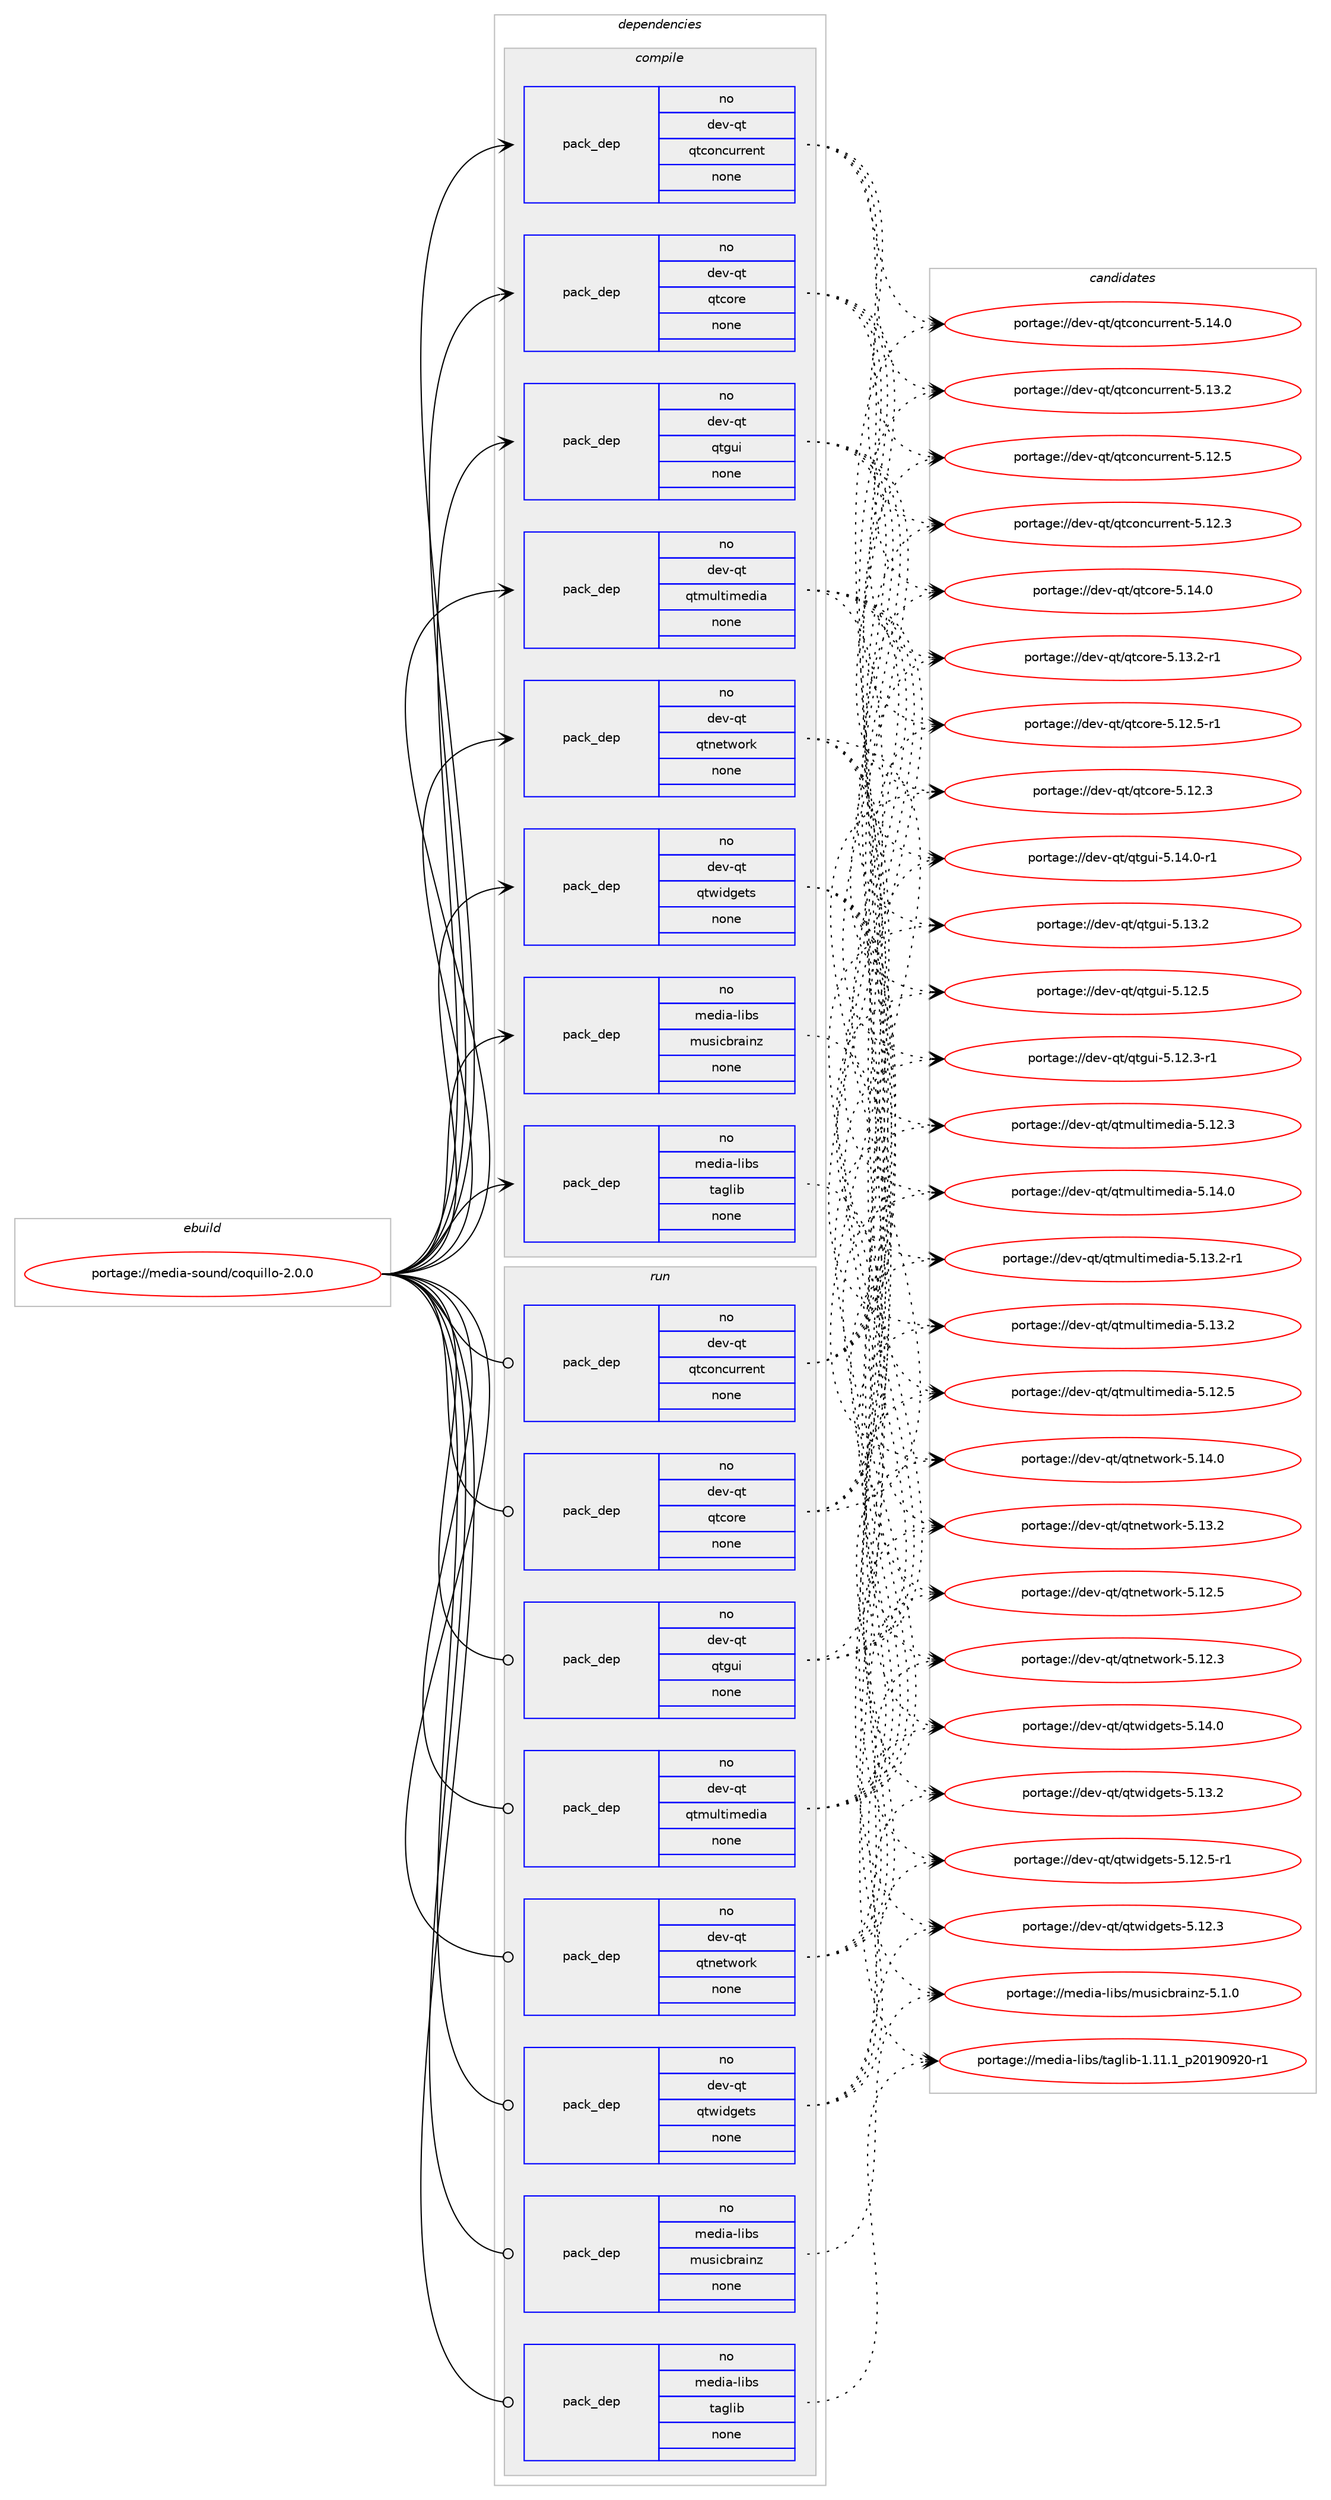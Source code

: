 digraph prolog {

# *************
# Graph options
# *************

newrank=true;
concentrate=true;
compound=true;
graph [rankdir=LR,fontname=Helvetica,fontsize=10,ranksep=1.5];#, ranksep=2.5, nodesep=0.2];
edge  [arrowhead=vee];
node  [fontname=Helvetica,fontsize=10];

# **********
# The ebuild
# **********

subgraph cluster_leftcol {
color=gray;
rank=same;
label=<<i>ebuild</i>>;
id [label="portage://media-sound/coquillo-2.0.0", color=red, width=4, href="../media-sound/coquillo-2.0.0.svg"];
}

# ****************
# The dependencies
# ****************

subgraph cluster_midcol {
color=gray;
label=<<i>dependencies</i>>;
subgraph cluster_compile {
fillcolor="#eeeeee";
style=filled;
label=<<i>compile</i>>;
subgraph pack147459 {
dependency194680 [label=<<TABLE BORDER="0" CELLBORDER="1" CELLSPACING="0" CELLPADDING="4" WIDTH="220"><TR><TD ROWSPAN="6" CELLPADDING="30">pack_dep</TD></TR><TR><TD WIDTH="110">no</TD></TR><TR><TD>dev-qt</TD></TR><TR><TD>qtconcurrent</TD></TR><TR><TD>none</TD></TR><TR><TD></TD></TR></TABLE>>, shape=none, color=blue];
}
id:e -> dependency194680:w [weight=20,style="solid",arrowhead="vee"];
subgraph pack147460 {
dependency194681 [label=<<TABLE BORDER="0" CELLBORDER="1" CELLSPACING="0" CELLPADDING="4" WIDTH="220"><TR><TD ROWSPAN="6" CELLPADDING="30">pack_dep</TD></TR><TR><TD WIDTH="110">no</TD></TR><TR><TD>dev-qt</TD></TR><TR><TD>qtcore</TD></TR><TR><TD>none</TD></TR><TR><TD></TD></TR></TABLE>>, shape=none, color=blue];
}
id:e -> dependency194681:w [weight=20,style="solid",arrowhead="vee"];
subgraph pack147461 {
dependency194682 [label=<<TABLE BORDER="0" CELLBORDER="1" CELLSPACING="0" CELLPADDING="4" WIDTH="220"><TR><TD ROWSPAN="6" CELLPADDING="30">pack_dep</TD></TR><TR><TD WIDTH="110">no</TD></TR><TR><TD>dev-qt</TD></TR><TR><TD>qtgui</TD></TR><TR><TD>none</TD></TR><TR><TD></TD></TR></TABLE>>, shape=none, color=blue];
}
id:e -> dependency194682:w [weight=20,style="solid",arrowhead="vee"];
subgraph pack147462 {
dependency194683 [label=<<TABLE BORDER="0" CELLBORDER="1" CELLSPACING="0" CELLPADDING="4" WIDTH="220"><TR><TD ROWSPAN="6" CELLPADDING="30">pack_dep</TD></TR><TR><TD WIDTH="110">no</TD></TR><TR><TD>dev-qt</TD></TR><TR><TD>qtmultimedia</TD></TR><TR><TD>none</TD></TR><TR><TD></TD></TR></TABLE>>, shape=none, color=blue];
}
id:e -> dependency194683:w [weight=20,style="solid",arrowhead="vee"];
subgraph pack147463 {
dependency194684 [label=<<TABLE BORDER="0" CELLBORDER="1" CELLSPACING="0" CELLPADDING="4" WIDTH="220"><TR><TD ROWSPAN="6" CELLPADDING="30">pack_dep</TD></TR><TR><TD WIDTH="110">no</TD></TR><TR><TD>dev-qt</TD></TR><TR><TD>qtnetwork</TD></TR><TR><TD>none</TD></TR><TR><TD></TD></TR></TABLE>>, shape=none, color=blue];
}
id:e -> dependency194684:w [weight=20,style="solid",arrowhead="vee"];
subgraph pack147464 {
dependency194685 [label=<<TABLE BORDER="0" CELLBORDER="1" CELLSPACING="0" CELLPADDING="4" WIDTH="220"><TR><TD ROWSPAN="6" CELLPADDING="30">pack_dep</TD></TR><TR><TD WIDTH="110">no</TD></TR><TR><TD>dev-qt</TD></TR><TR><TD>qtwidgets</TD></TR><TR><TD>none</TD></TR><TR><TD></TD></TR></TABLE>>, shape=none, color=blue];
}
id:e -> dependency194685:w [weight=20,style="solid",arrowhead="vee"];
subgraph pack147465 {
dependency194686 [label=<<TABLE BORDER="0" CELLBORDER="1" CELLSPACING="0" CELLPADDING="4" WIDTH="220"><TR><TD ROWSPAN="6" CELLPADDING="30">pack_dep</TD></TR><TR><TD WIDTH="110">no</TD></TR><TR><TD>media-libs</TD></TR><TR><TD>musicbrainz</TD></TR><TR><TD>none</TD></TR><TR><TD></TD></TR></TABLE>>, shape=none, color=blue];
}
id:e -> dependency194686:w [weight=20,style="solid",arrowhead="vee"];
subgraph pack147466 {
dependency194687 [label=<<TABLE BORDER="0" CELLBORDER="1" CELLSPACING="0" CELLPADDING="4" WIDTH="220"><TR><TD ROWSPAN="6" CELLPADDING="30">pack_dep</TD></TR><TR><TD WIDTH="110">no</TD></TR><TR><TD>media-libs</TD></TR><TR><TD>taglib</TD></TR><TR><TD>none</TD></TR><TR><TD></TD></TR></TABLE>>, shape=none, color=blue];
}
id:e -> dependency194687:w [weight=20,style="solid",arrowhead="vee"];
}
subgraph cluster_compileandrun {
fillcolor="#eeeeee";
style=filled;
label=<<i>compile and run</i>>;
}
subgraph cluster_run {
fillcolor="#eeeeee";
style=filled;
label=<<i>run</i>>;
subgraph pack147467 {
dependency194688 [label=<<TABLE BORDER="0" CELLBORDER="1" CELLSPACING="0" CELLPADDING="4" WIDTH="220"><TR><TD ROWSPAN="6" CELLPADDING="30">pack_dep</TD></TR><TR><TD WIDTH="110">no</TD></TR><TR><TD>dev-qt</TD></TR><TR><TD>qtconcurrent</TD></TR><TR><TD>none</TD></TR><TR><TD></TD></TR></TABLE>>, shape=none, color=blue];
}
id:e -> dependency194688:w [weight=20,style="solid",arrowhead="odot"];
subgraph pack147468 {
dependency194689 [label=<<TABLE BORDER="0" CELLBORDER="1" CELLSPACING="0" CELLPADDING="4" WIDTH="220"><TR><TD ROWSPAN="6" CELLPADDING="30">pack_dep</TD></TR><TR><TD WIDTH="110">no</TD></TR><TR><TD>dev-qt</TD></TR><TR><TD>qtcore</TD></TR><TR><TD>none</TD></TR><TR><TD></TD></TR></TABLE>>, shape=none, color=blue];
}
id:e -> dependency194689:w [weight=20,style="solid",arrowhead="odot"];
subgraph pack147469 {
dependency194690 [label=<<TABLE BORDER="0" CELLBORDER="1" CELLSPACING="0" CELLPADDING="4" WIDTH="220"><TR><TD ROWSPAN="6" CELLPADDING="30">pack_dep</TD></TR><TR><TD WIDTH="110">no</TD></TR><TR><TD>dev-qt</TD></TR><TR><TD>qtgui</TD></TR><TR><TD>none</TD></TR><TR><TD></TD></TR></TABLE>>, shape=none, color=blue];
}
id:e -> dependency194690:w [weight=20,style="solid",arrowhead="odot"];
subgraph pack147470 {
dependency194691 [label=<<TABLE BORDER="0" CELLBORDER="1" CELLSPACING="0" CELLPADDING="4" WIDTH="220"><TR><TD ROWSPAN="6" CELLPADDING="30">pack_dep</TD></TR><TR><TD WIDTH="110">no</TD></TR><TR><TD>dev-qt</TD></TR><TR><TD>qtmultimedia</TD></TR><TR><TD>none</TD></TR><TR><TD></TD></TR></TABLE>>, shape=none, color=blue];
}
id:e -> dependency194691:w [weight=20,style="solid",arrowhead="odot"];
subgraph pack147471 {
dependency194692 [label=<<TABLE BORDER="0" CELLBORDER="1" CELLSPACING="0" CELLPADDING="4" WIDTH="220"><TR><TD ROWSPAN="6" CELLPADDING="30">pack_dep</TD></TR><TR><TD WIDTH="110">no</TD></TR><TR><TD>dev-qt</TD></TR><TR><TD>qtnetwork</TD></TR><TR><TD>none</TD></TR><TR><TD></TD></TR></TABLE>>, shape=none, color=blue];
}
id:e -> dependency194692:w [weight=20,style="solid",arrowhead="odot"];
subgraph pack147472 {
dependency194693 [label=<<TABLE BORDER="0" CELLBORDER="1" CELLSPACING="0" CELLPADDING="4" WIDTH="220"><TR><TD ROWSPAN="6" CELLPADDING="30">pack_dep</TD></TR><TR><TD WIDTH="110">no</TD></TR><TR><TD>dev-qt</TD></TR><TR><TD>qtwidgets</TD></TR><TR><TD>none</TD></TR><TR><TD></TD></TR></TABLE>>, shape=none, color=blue];
}
id:e -> dependency194693:w [weight=20,style="solid",arrowhead="odot"];
subgraph pack147473 {
dependency194694 [label=<<TABLE BORDER="0" CELLBORDER="1" CELLSPACING="0" CELLPADDING="4" WIDTH="220"><TR><TD ROWSPAN="6" CELLPADDING="30">pack_dep</TD></TR><TR><TD WIDTH="110">no</TD></TR><TR><TD>media-libs</TD></TR><TR><TD>musicbrainz</TD></TR><TR><TD>none</TD></TR><TR><TD></TD></TR></TABLE>>, shape=none, color=blue];
}
id:e -> dependency194694:w [weight=20,style="solid",arrowhead="odot"];
subgraph pack147474 {
dependency194695 [label=<<TABLE BORDER="0" CELLBORDER="1" CELLSPACING="0" CELLPADDING="4" WIDTH="220"><TR><TD ROWSPAN="6" CELLPADDING="30">pack_dep</TD></TR><TR><TD WIDTH="110">no</TD></TR><TR><TD>media-libs</TD></TR><TR><TD>taglib</TD></TR><TR><TD>none</TD></TR><TR><TD></TD></TR></TABLE>>, shape=none, color=blue];
}
id:e -> dependency194695:w [weight=20,style="solid",arrowhead="odot"];
}
}

# **************
# The candidates
# **************

subgraph cluster_choices {
rank=same;
color=gray;
label=<<i>candidates</i>>;

subgraph choice147459 {
color=black;
nodesep=1;
choice1001011184511311647113116991111109911711411410111011645534649524648 [label="portage://dev-qt/qtconcurrent-5.14.0", color=red, width=4,href="../dev-qt/qtconcurrent-5.14.0.svg"];
choice1001011184511311647113116991111109911711411410111011645534649514650 [label="portage://dev-qt/qtconcurrent-5.13.2", color=red, width=4,href="../dev-qt/qtconcurrent-5.13.2.svg"];
choice1001011184511311647113116991111109911711411410111011645534649504653 [label="portage://dev-qt/qtconcurrent-5.12.5", color=red, width=4,href="../dev-qt/qtconcurrent-5.12.5.svg"];
choice1001011184511311647113116991111109911711411410111011645534649504651 [label="portage://dev-qt/qtconcurrent-5.12.3", color=red, width=4,href="../dev-qt/qtconcurrent-5.12.3.svg"];
dependency194680:e -> choice1001011184511311647113116991111109911711411410111011645534649524648:w [style=dotted,weight="100"];
dependency194680:e -> choice1001011184511311647113116991111109911711411410111011645534649514650:w [style=dotted,weight="100"];
dependency194680:e -> choice1001011184511311647113116991111109911711411410111011645534649504653:w [style=dotted,weight="100"];
dependency194680:e -> choice1001011184511311647113116991111109911711411410111011645534649504651:w [style=dotted,weight="100"];
}
subgraph choice147460 {
color=black;
nodesep=1;
choice10010111845113116471131169911111410145534649524648 [label="portage://dev-qt/qtcore-5.14.0", color=red, width=4,href="../dev-qt/qtcore-5.14.0.svg"];
choice100101118451131164711311699111114101455346495146504511449 [label="portage://dev-qt/qtcore-5.13.2-r1", color=red, width=4,href="../dev-qt/qtcore-5.13.2-r1.svg"];
choice100101118451131164711311699111114101455346495046534511449 [label="portage://dev-qt/qtcore-5.12.5-r1", color=red, width=4,href="../dev-qt/qtcore-5.12.5-r1.svg"];
choice10010111845113116471131169911111410145534649504651 [label="portage://dev-qt/qtcore-5.12.3", color=red, width=4,href="../dev-qt/qtcore-5.12.3.svg"];
dependency194681:e -> choice10010111845113116471131169911111410145534649524648:w [style=dotted,weight="100"];
dependency194681:e -> choice100101118451131164711311699111114101455346495146504511449:w [style=dotted,weight="100"];
dependency194681:e -> choice100101118451131164711311699111114101455346495046534511449:w [style=dotted,weight="100"];
dependency194681:e -> choice10010111845113116471131169911111410145534649504651:w [style=dotted,weight="100"];
}
subgraph choice147461 {
color=black;
nodesep=1;
choice1001011184511311647113116103117105455346495246484511449 [label="portage://dev-qt/qtgui-5.14.0-r1", color=red, width=4,href="../dev-qt/qtgui-5.14.0-r1.svg"];
choice100101118451131164711311610311710545534649514650 [label="portage://dev-qt/qtgui-5.13.2", color=red, width=4,href="../dev-qt/qtgui-5.13.2.svg"];
choice100101118451131164711311610311710545534649504653 [label="portage://dev-qt/qtgui-5.12.5", color=red, width=4,href="../dev-qt/qtgui-5.12.5.svg"];
choice1001011184511311647113116103117105455346495046514511449 [label="portage://dev-qt/qtgui-5.12.3-r1", color=red, width=4,href="../dev-qt/qtgui-5.12.3-r1.svg"];
dependency194682:e -> choice1001011184511311647113116103117105455346495246484511449:w [style=dotted,weight="100"];
dependency194682:e -> choice100101118451131164711311610311710545534649514650:w [style=dotted,weight="100"];
dependency194682:e -> choice100101118451131164711311610311710545534649504653:w [style=dotted,weight="100"];
dependency194682:e -> choice1001011184511311647113116103117105455346495046514511449:w [style=dotted,weight="100"];
}
subgraph choice147462 {
color=black;
nodesep=1;
choice10010111845113116471131161091171081161051091011001059745534649524648 [label="portage://dev-qt/qtmultimedia-5.14.0", color=red, width=4,href="../dev-qt/qtmultimedia-5.14.0.svg"];
choice100101118451131164711311610911710811610510910110010597455346495146504511449 [label="portage://dev-qt/qtmultimedia-5.13.2-r1", color=red, width=4,href="../dev-qt/qtmultimedia-5.13.2-r1.svg"];
choice10010111845113116471131161091171081161051091011001059745534649514650 [label="portage://dev-qt/qtmultimedia-5.13.2", color=red, width=4,href="../dev-qt/qtmultimedia-5.13.2.svg"];
choice10010111845113116471131161091171081161051091011001059745534649504653 [label="portage://dev-qt/qtmultimedia-5.12.5", color=red, width=4,href="../dev-qt/qtmultimedia-5.12.5.svg"];
choice10010111845113116471131161091171081161051091011001059745534649504651 [label="portage://dev-qt/qtmultimedia-5.12.3", color=red, width=4,href="../dev-qt/qtmultimedia-5.12.3.svg"];
dependency194683:e -> choice10010111845113116471131161091171081161051091011001059745534649524648:w [style=dotted,weight="100"];
dependency194683:e -> choice100101118451131164711311610911710811610510910110010597455346495146504511449:w [style=dotted,weight="100"];
dependency194683:e -> choice10010111845113116471131161091171081161051091011001059745534649514650:w [style=dotted,weight="100"];
dependency194683:e -> choice10010111845113116471131161091171081161051091011001059745534649504653:w [style=dotted,weight="100"];
dependency194683:e -> choice10010111845113116471131161091171081161051091011001059745534649504651:w [style=dotted,weight="100"];
}
subgraph choice147463 {
color=black;
nodesep=1;
choice100101118451131164711311611010111611911111410745534649524648 [label="portage://dev-qt/qtnetwork-5.14.0", color=red, width=4,href="../dev-qt/qtnetwork-5.14.0.svg"];
choice100101118451131164711311611010111611911111410745534649514650 [label="portage://dev-qt/qtnetwork-5.13.2", color=red, width=4,href="../dev-qt/qtnetwork-5.13.2.svg"];
choice100101118451131164711311611010111611911111410745534649504653 [label="portage://dev-qt/qtnetwork-5.12.5", color=red, width=4,href="../dev-qt/qtnetwork-5.12.5.svg"];
choice100101118451131164711311611010111611911111410745534649504651 [label="portage://dev-qt/qtnetwork-5.12.3", color=red, width=4,href="../dev-qt/qtnetwork-5.12.3.svg"];
dependency194684:e -> choice100101118451131164711311611010111611911111410745534649524648:w [style=dotted,weight="100"];
dependency194684:e -> choice100101118451131164711311611010111611911111410745534649514650:w [style=dotted,weight="100"];
dependency194684:e -> choice100101118451131164711311611010111611911111410745534649504653:w [style=dotted,weight="100"];
dependency194684:e -> choice100101118451131164711311611010111611911111410745534649504651:w [style=dotted,weight="100"];
}
subgraph choice147464 {
color=black;
nodesep=1;
choice100101118451131164711311611910510010310111611545534649524648 [label="portage://dev-qt/qtwidgets-5.14.0", color=red, width=4,href="../dev-qt/qtwidgets-5.14.0.svg"];
choice100101118451131164711311611910510010310111611545534649514650 [label="portage://dev-qt/qtwidgets-5.13.2", color=red, width=4,href="../dev-qt/qtwidgets-5.13.2.svg"];
choice1001011184511311647113116119105100103101116115455346495046534511449 [label="portage://dev-qt/qtwidgets-5.12.5-r1", color=red, width=4,href="../dev-qt/qtwidgets-5.12.5-r1.svg"];
choice100101118451131164711311611910510010310111611545534649504651 [label="portage://dev-qt/qtwidgets-5.12.3", color=red, width=4,href="../dev-qt/qtwidgets-5.12.3.svg"];
dependency194685:e -> choice100101118451131164711311611910510010310111611545534649524648:w [style=dotted,weight="100"];
dependency194685:e -> choice100101118451131164711311611910510010310111611545534649514650:w [style=dotted,weight="100"];
dependency194685:e -> choice1001011184511311647113116119105100103101116115455346495046534511449:w [style=dotted,weight="100"];
dependency194685:e -> choice100101118451131164711311611910510010310111611545534649504651:w [style=dotted,weight="100"];
}
subgraph choice147465 {
color=black;
nodesep=1;
choice10910110010597451081059811547109117115105999811497105110122455346494648 [label="portage://media-libs/musicbrainz-5.1.0", color=red, width=4,href="../media-libs/musicbrainz-5.1.0.svg"];
dependency194686:e -> choice10910110010597451081059811547109117115105999811497105110122455346494648:w [style=dotted,weight="100"];
}
subgraph choice147466 {
color=black;
nodesep=1;
choice109101100105974510810598115471169710310810598454946494946499511250484957485750484511449 [label="portage://media-libs/taglib-1.11.1_p20190920-r1", color=red, width=4,href="../media-libs/taglib-1.11.1_p20190920-r1.svg"];
dependency194687:e -> choice109101100105974510810598115471169710310810598454946494946499511250484957485750484511449:w [style=dotted,weight="100"];
}
subgraph choice147467 {
color=black;
nodesep=1;
choice1001011184511311647113116991111109911711411410111011645534649524648 [label="portage://dev-qt/qtconcurrent-5.14.0", color=red, width=4,href="../dev-qt/qtconcurrent-5.14.0.svg"];
choice1001011184511311647113116991111109911711411410111011645534649514650 [label="portage://dev-qt/qtconcurrent-5.13.2", color=red, width=4,href="../dev-qt/qtconcurrent-5.13.2.svg"];
choice1001011184511311647113116991111109911711411410111011645534649504653 [label="portage://dev-qt/qtconcurrent-5.12.5", color=red, width=4,href="../dev-qt/qtconcurrent-5.12.5.svg"];
choice1001011184511311647113116991111109911711411410111011645534649504651 [label="portage://dev-qt/qtconcurrent-5.12.3", color=red, width=4,href="../dev-qt/qtconcurrent-5.12.3.svg"];
dependency194688:e -> choice1001011184511311647113116991111109911711411410111011645534649524648:w [style=dotted,weight="100"];
dependency194688:e -> choice1001011184511311647113116991111109911711411410111011645534649514650:w [style=dotted,weight="100"];
dependency194688:e -> choice1001011184511311647113116991111109911711411410111011645534649504653:w [style=dotted,weight="100"];
dependency194688:e -> choice1001011184511311647113116991111109911711411410111011645534649504651:w [style=dotted,weight="100"];
}
subgraph choice147468 {
color=black;
nodesep=1;
choice10010111845113116471131169911111410145534649524648 [label="portage://dev-qt/qtcore-5.14.0", color=red, width=4,href="../dev-qt/qtcore-5.14.0.svg"];
choice100101118451131164711311699111114101455346495146504511449 [label="portage://dev-qt/qtcore-5.13.2-r1", color=red, width=4,href="../dev-qt/qtcore-5.13.2-r1.svg"];
choice100101118451131164711311699111114101455346495046534511449 [label="portage://dev-qt/qtcore-5.12.5-r1", color=red, width=4,href="../dev-qt/qtcore-5.12.5-r1.svg"];
choice10010111845113116471131169911111410145534649504651 [label="portage://dev-qt/qtcore-5.12.3", color=red, width=4,href="../dev-qt/qtcore-5.12.3.svg"];
dependency194689:e -> choice10010111845113116471131169911111410145534649524648:w [style=dotted,weight="100"];
dependency194689:e -> choice100101118451131164711311699111114101455346495146504511449:w [style=dotted,weight="100"];
dependency194689:e -> choice100101118451131164711311699111114101455346495046534511449:w [style=dotted,weight="100"];
dependency194689:e -> choice10010111845113116471131169911111410145534649504651:w [style=dotted,weight="100"];
}
subgraph choice147469 {
color=black;
nodesep=1;
choice1001011184511311647113116103117105455346495246484511449 [label="portage://dev-qt/qtgui-5.14.0-r1", color=red, width=4,href="../dev-qt/qtgui-5.14.0-r1.svg"];
choice100101118451131164711311610311710545534649514650 [label="portage://dev-qt/qtgui-5.13.2", color=red, width=4,href="../dev-qt/qtgui-5.13.2.svg"];
choice100101118451131164711311610311710545534649504653 [label="portage://dev-qt/qtgui-5.12.5", color=red, width=4,href="../dev-qt/qtgui-5.12.5.svg"];
choice1001011184511311647113116103117105455346495046514511449 [label="portage://dev-qt/qtgui-5.12.3-r1", color=red, width=4,href="../dev-qt/qtgui-5.12.3-r1.svg"];
dependency194690:e -> choice1001011184511311647113116103117105455346495246484511449:w [style=dotted,weight="100"];
dependency194690:e -> choice100101118451131164711311610311710545534649514650:w [style=dotted,weight="100"];
dependency194690:e -> choice100101118451131164711311610311710545534649504653:w [style=dotted,weight="100"];
dependency194690:e -> choice1001011184511311647113116103117105455346495046514511449:w [style=dotted,weight="100"];
}
subgraph choice147470 {
color=black;
nodesep=1;
choice10010111845113116471131161091171081161051091011001059745534649524648 [label="portage://dev-qt/qtmultimedia-5.14.0", color=red, width=4,href="../dev-qt/qtmultimedia-5.14.0.svg"];
choice100101118451131164711311610911710811610510910110010597455346495146504511449 [label="portage://dev-qt/qtmultimedia-5.13.2-r1", color=red, width=4,href="../dev-qt/qtmultimedia-5.13.2-r1.svg"];
choice10010111845113116471131161091171081161051091011001059745534649514650 [label="portage://dev-qt/qtmultimedia-5.13.2", color=red, width=4,href="../dev-qt/qtmultimedia-5.13.2.svg"];
choice10010111845113116471131161091171081161051091011001059745534649504653 [label="portage://dev-qt/qtmultimedia-5.12.5", color=red, width=4,href="../dev-qt/qtmultimedia-5.12.5.svg"];
choice10010111845113116471131161091171081161051091011001059745534649504651 [label="portage://dev-qt/qtmultimedia-5.12.3", color=red, width=4,href="../dev-qt/qtmultimedia-5.12.3.svg"];
dependency194691:e -> choice10010111845113116471131161091171081161051091011001059745534649524648:w [style=dotted,weight="100"];
dependency194691:e -> choice100101118451131164711311610911710811610510910110010597455346495146504511449:w [style=dotted,weight="100"];
dependency194691:e -> choice10010111845113116471131161091171081161051091011001059745534649514650:w [style=dotted,weight="100"];
dependency194691:e -> choice10010111845113116471131161091171081161051091011001059745534649504653:w [style=dotted,weight="100"];
dependency194691:e -> choice10010111845113116471131161091171081161051091011001059745534649504651:w [style=dotted,weight="100"];
}
subgraph choice147471 {
color=black;
nodesep=1;
choice100101118451131164711311611010111611911111410745534649524648 [label="portage://dev-qt/qtnetwork-5.14.0", color=red, width=4,href="../dev-qt/qtnetwork-5.14.0.svg"];
choice100101118451131164711311611010111611911111410745534649514650 [label="portage://dev-qt/qtnetwork-5.13.2", color=red, width=4,href="../dev-qt/qtnetwork-5.13.2.svg"];
choice100101118451131164711311611010111611911111410745534649504653 [label="portage://dev-qt/qtnetwork-5.12.5", color=red, width=4,href="../dev-qt/qtnetwork-5.12.5.svg"];
choice100101118451131164711311611010111611911111410745534649504651 [label="portage://dev-qt/qtnetwork-5.12.3", color=red, width=4,href="../dev-qt/qtnetwork-5.12.3.svg"];
dependency194692:e -> choice100101118451131164711311611010111611911111410745534649524648:w [style=dotted,weight="100"];
dependency194692:e -> choice100101118451131164711311611010111611911111410745534649514650:w [style=dotted,weight="100"];
dependency194692:e -> choice100101118451131164711311611010111611911111410745534649504653:w [style=dotted,weight="100"];
dependency194692:e -> choice100101118451131164711311611010111611911111410745534649504651:w [style=dotted,weight="100"];
}
subgraph choice147472 {
color=black;
nodesep=1;
choice100101118451131164711311611910510010310111611545534649524648 [label="portage://dev-qt/qtwidgets-5.14.0", color=red, width=4,href="../dev-qt/qtwidgets-5.14.0.svg"];
choice100101118451131164711311611910510010310111611545534649514650 [label="portage://dev-qt/qtwidgets-5.13.2", color=red, width=4,href="../dev-qt/qtwidgets-5.13.2.svg"];
choice1001011184511311647113116119105100103101116115455346495046534511449 [label="portage://dev-qt/qtwidgets-5.12.5-r1", color=red, width=4,href="../dev-qt/qtwidgets-5.12.5-r1.svg"];
choice100101118451131164711311611910510010310111611545534649504651 [label="portage://dev-qt/qtwidgets-5.12.3", color=red, width=4,href="../dev-qt/qtwidgets-5.12.3.svg"];
dependency194693:e -> choice100101118451131164711311611910510010310111611545534649524648:w [style=dotted,weight="100"];
dependency194693:e -> choice100101118451131164711311611910510010310111611545534649514650:w [style=dotted,weight="100"];
dependency194693:e -> choice1001011184511311647113116119105100103101116115455346495046534511449:w [style=dotted,weight="100"];
dependency194693:e -> choice100101118451131164711311611910510010310111611545534649504651:w [style=dotted,weight="100"];
}
subgraph choice147473 {
color=black;
nodesep=1;
choice10910110010597451081059811547109117115105999811497105110122455346494648 [label="portage://media-libs/musicbrainz-5.1.0", color=red, width=4,href="../media-libs/musicbrainz-5.1.0.svg"];
dependency194694:e -> choice10910110010597451081059811547109117115105999811497105110122455346494648:w [style=dotted,weight="100"];
}
subgraph choice147474 {
color=black;
nodesep=1;
choice109101100105974510810598115471169710310810598454946494946499511250484957485750484511449 [label="portage://media-libs/taglib-1.11.1_p20190920-r1", color=red, width=4,href="../media-libs/taglib-1.11.1_p20190920-r1.svg"];
dependency194695:e -> choice109101100105974510810598115471169710310810598454946494946499511250484957485750484511449:w [style=dotted,weight="100"];
}
}

}
